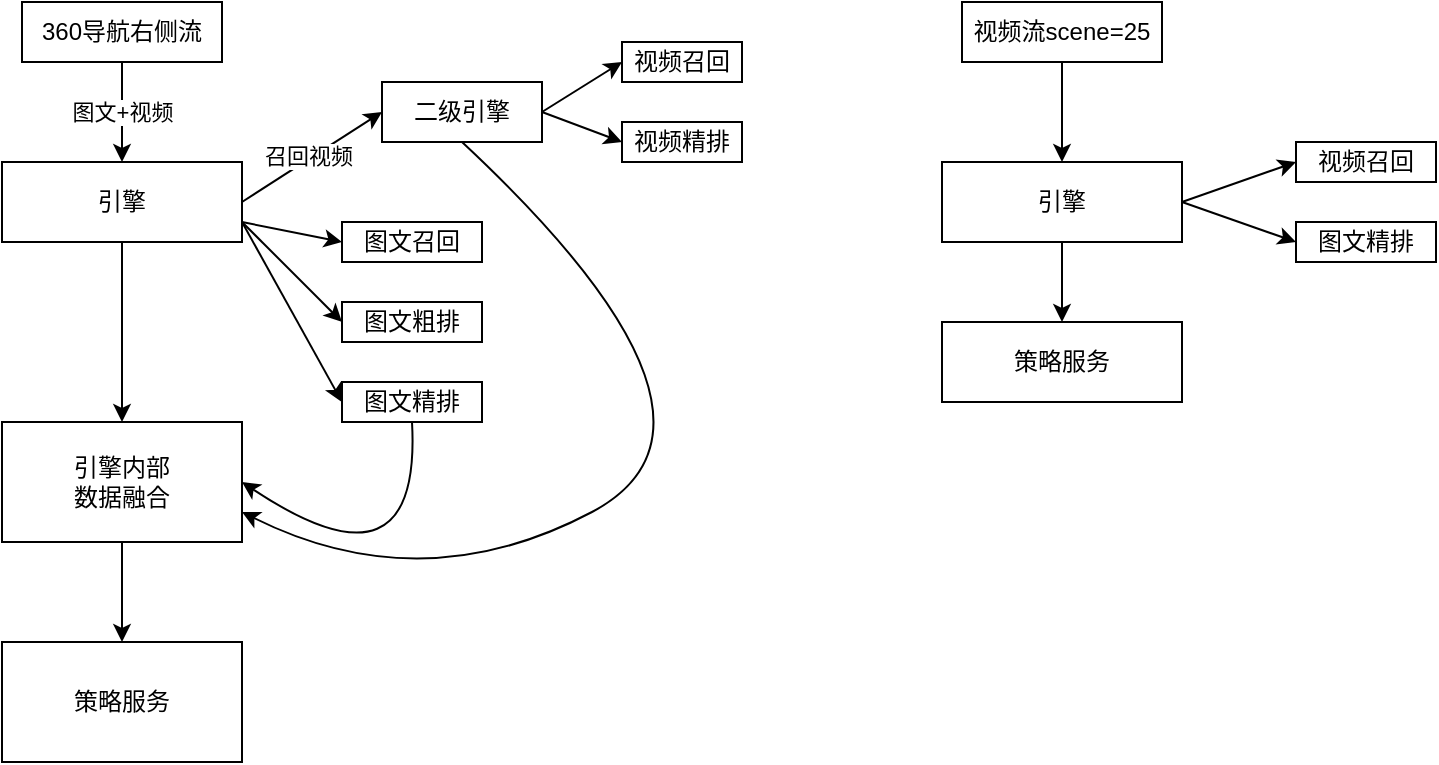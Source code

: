 <mxfile version="13.8.0" type="github">
  <diagram id="SQ1Hr3vqUpdMy5etmE_r" name="Page-1">
    <mxGraphModel dx="1135" dy="814" grid="1" gridSize="10" guides="1" tooltips="1" connect="1" arrows="1" fold="1" page="1" pageScale="1" pageWidth="827" pageHeight="1169" math="0" shadow="0">
      <root>
        <mxCell id="0" />
        <mxCell id="1" parent="0" />
        <mxCell id="fcw0E19ycwfvZkGCP6LW-5" value="图文+视频" style="edgeStyle=orthogonalEdgeStyle;rounded=0;orthogonalLoop=1;jettySize=auto;html=1;exitX=0.5;exitY=1;exitDx=0;exitDy=0;" parent="1" source="fcw0E19ycwfvZkGCP6LW-1" target="fcw0E19ycwfvZkGCP6LW-2" edge="1">
          <mxGeometry relative="1" as="geometry" />
        </mxCell>
        <mxCell id="fcw0E19ycwfvZkGCP6LW-1" value="360导航右侧流" style="rounded=0;whiteSpace=wrap;html=1;" parent="1" vertex="1">
          <mxGeometry x="190" y="90" width="100" height="30" as="geometry" />
        </mxCell>
        <mxCell id="fcw0E19ycwfvZkGCP6LW-22" style="edgeStyle=orthogonalEdgeStyle;rounded=0;orthogonalLoop=1;jettySize=auto;html=1;exitX=0.5;exitY=1;exitDx=0;exitDy=0;entryX=0.5;entryY=0;entryDx=0;entryDy=0;" parent="1" source="fcw0E19ycwfvZkGCP6LW-2" target="fcw0E19ycwfvZkGCP6LW-19" edge="1">
          <mxGeometry relative="1" as="geometry" />
        </mxCell>
        <mxCell id="fcw0E19ycwfvZkGCP6LW-2" value="引擎" style="rounded=0;whiteSpace=wrap;html=1;" parent="1" vertex="1">
          <mxGeometry x="180" y="170" width="120" height="40" as="geometry" />
        </mxCell>
        <mxCell id="fcw0E19ycwfvZkGCP6LW-3" value="二级引擎" style="rounded=0;whiteSpace=wrap;html=1;" parent="1" vertex="1">
          <mxGeometry x="370" y="130" width="80" height="30" as="geometry" />
        </mxCell>
        <mxCell id="fcw0E19ycwfvZkGCP6LW-6" value="" style="endArrow=classic;html=1;exitX=1;exitY=0.5;exitDx=0;exitDy=0;entryX=0;entryY=0.5;entryDx=0;entryDy=0;" parent="1" source="fcw0E19ycwfvZkGCP6LW-2" target="fcw0E19ycwfvZkGCP6LW-3" edge="1">
          <mxGeometry width="50" height="50" relative="1" as="geometry">
            <mxPoint x="390" y="440" as="sourcePoint" />
            <mxPoint x="440" y="390" as="targetPoint" />
          </mxGeometry>
        </mxCell>
        <mxCell id="fcw0E19ycwfvZkGCP6LW-7" value="召回视频" style="edgeLabel;html=1;align=center;verticalAlign=middle;resizable=0;points=[];" parent="fcw0E19ycwfvZkGCP6LW-6" vertex="1" connectable="0">
          <mxGeometry x="-0.021" y="2" relative="1" as="geometry">
            <mxPoint as="offset" />
          </mxGeometry>
        </mxCell>
        <mxCell id="fcw0E19ycwfvZkGCP6LW-8" value="视频召回" style="rounded=0;whiteSpace=wrap;html=1;" parent="1" vertex="1">
          <mxGeometry x="490" y="110" width="60" height="20" as="geometry" />
        </mxCell>
        <mxCell id="fcw0E19ycwfvZkGCP6LW-9" value="视频精排" style="rounded=0;whiteSpace=wrap;html=1;" parent="1" vertex="1">
          <mxGeometry x="490" y="150" width="60" height="20" as="geometry" />
        </mxCell>
        <mxCell id="fcw0E19ycwfvZkGCP6LW-10" value="" style="endArrow=classic;html=1;exitX=1;exitY=0.5;exitDx=0;exitDy=0;entryX=0;entryY=0.5;entryDx=0;entryDy=0;" parent="1" source="fcw0E19ycwfvZkGCP6LW-3" target="fcw0E19ycwfvZkGCP6LW-8" edge="1">
          <mxGeometry width="50" height="50" relative="1" as="geometry">
            <mxPoint x="430" y="230" as="sourcePoint" />
            <mxPoint x="440" y="390" as="targetPoint" />
          </mxGeometry>
        </mxCell>
        <mxCell id="fcw0E19ycwfvZkGCP6LW-11" value="" style="endArrow=classic;html=1;exitX=1;exitY=0.5;exitDx=0;exitDy=0;entryX=0;entryY=0.5;entryDx=0;entryDy=0;" parent="1" source="fcw0E19ycwfvZkGCP6LW-3" target="fcw0E19ycwfvZkGCP6LW-9" edge="1">
          <mxGeometry width="50" height="50" relative="1" as="geometry">
            <mxPoint x="390" y="440" as="sourcePoint" />
            <mxPoint x="440" y="390" as="targetPoint" />
          </mxGeometry>
        </mxCell>
        <mxCell id="fcw0E19ycwfvZkGCP6LW-12" value="图文召回" style="rounded=0;whiteSpace=wrap;html=1;" parent="1" vertex="1">
          <mxGeometry x="350" y="200" width="70" height="20" as="geometry" />
        </mxCell>
        <mxCell id="fcw0E19ycwfvZkGCP6LW-13" value="图文粗排" style="rounded=0;whiteSpace=wrap;html=1;" parent="1" vertex="1">
          <mxGeometry x="350" y="240" width="70" height="20" as="geometry" />
        </mxCell>
        <mxCell id="fcw0E19ycwfvZkGCP6LW-14" value="图文精排" style="rounded=0;whiteSpace=wrap;html=1;" parent="1" vertex="1">
          <mxGeometry x="350" y="280" width="70" height="20" as="geometry" />
        </mxCell>
        <mxCell id="fcw0E19ycwfvZkGCP6LW-15" value="" style="endArrow=classic;html=1;exitX=1;exitY=0.75;exitDx=0;exitDy=0;entryX=0;entryY=0.5;entryDx=0;entryDy=0;" parent="1" source="fcw0E19ycwfvZkGCP6LW-2" target="fcw0E19ycwfvZkGCP6LW-13" edge="1">
          <mxGeometry width="50" height="50" relative="1" as="geometry">
            <mxPoint x="390" y="440" as="sourcePoint" />
            <mxPoint x="440" y="390" as="targetPoint" />
          </mxGeometry>
        </mxCell>
        <mxCell id="fcw0E19ycwfvZkGCP6LW-17" value="" style="endArrow=classic;html=1;exitX=1;exitY=0.75;exitDx=0;exitDy=0;entryX=0;entryY=0.5;entryDx=0;entryDy=0;" parent="1" source="fcw0E19ycwfvZkGCP6LW-2" target="fcw0E19ycwfvZkGCP6LW-14" edge="1">
          <mxGeometry width="50" height="50" relative="1" as="geometry">
            <mxPoint x="400" y="450" as="sourcePoint" />
            <mxPoint x="450" y="400" as="targetPoint" />
          </mxGeometry>
        </mxCell>
        <mxCell id="fcw0E19ycwfvZkGCP6LW-18" value="" style="endArrow=classic;html=1;exitX=1;exitY=0.75;exitDx=0;exitDy=0;entryX=0;entryY=0.5;entryDx=0;entryDy=0;" parent="1" source="fcw0E19ycwfvZkGCP6LW-2" target="fcw0E19ycwfvZkGCP6LW-12" edge="1">
          <mxGeometry width="50" height="50" relative="1" as="geometry">
            <mxPoint x="410" y="460" as="sourcePoint" />
            <mxPoint x="460" y="410" as="targetPoint" />
          </mxGeometry>
        </mxCell>
        <mxCell id="fcw0E19ycwfvZkGCP6LW-24" style="edgeStyle=orthogonalEdgeStyle;rounded=0;orthogonalLoop=1;jettySize=auto;html=1;exitX=0.5;exitY=1;exitDx=0;exitDy=0;entryX=0.5;entryY=0;entryDx=0;entryDy=0;" parent="1" source="fcw0E19ycwfvZkGCP6LW-19" target="fcw0E19ycwfvZkGCP6LW-23" edge="1">
          <mxGeometry relative="1" as="geometry" />
        </mxCell>
        <mxCell id="fcw0E19ycwfvZkGCP6LW-19" value="引擎内部&lt;br&gt;数据融合" style="rounded=0;whiteSpace=wrap;html=1;" parent="1" vertex="1">
          <mxGeometry x="180" y="300" width="120" height="60" as="geometry" />
        </mxCell>
        <mxCell id="fcw0E19ycwfvZkGCP6LW-20" value="" style="curved=1;endArrow=classic;html=1;exitX=0.5;exitY=1;exitDx=0;exitDy=0;entryX=1;entryY=0.5;entryDx=0;entryDy=0;" parent="1" source="fcw0E19ycwfvZkGCP6LW-14" target="fcw0E19ycwfvZkGCP6LW-19" edge="1">
          <mxGeometry width="50" height="50" relative="1" as="geometry">
            <mxPoint x="390" y="440" as="sourcePoint" />
            <mxPoint x="440" y="390" as="targetPoint" />
            <Array as="points">
              <mxPoint x="390" y="390" />
            </Array>
          </mxGeometry>
        </mxCell>
        <mxCell id="fcw0E19ycwfvZkGCP6LW-21" value="" style="curved=1;endArrow=classic;html=1;exitX=0.5;exitY=1;exitDx=0;exitDy=0;entryX=1;entryY=0.75;entryDx=0;entryDy=0;" parent="1" source="fcw0E19ycwfvZkGCP6LW-3" target="fcw0E19ycwfvZkGCP6LW-19" edge="1">
          <mxGeometry width="50" height="50" relative="1" as="geometry">
            <mxPoint x="390" y="440" as="sourcePoint" />
            <mxPoint x="440" y="390" as="targetPoint" />
            <Array as="points">
              <mxPoint x="560" y="300" />
              <mxPoint x="390" y="390" />
            </Array>
          </mxGeometry>
        </mxCell>
        <mxCell id="fcw0E19ycwfvZkGCP6LW-23" value="策略服务" style="rounded=0;whiteSpace=wrap;html=1;" parent="1" vertex="1">
          <mxGeometry x="180" y="410" width="120" height="60" as="geometry" />
        </mxCell>
        <mxCell id="fcw0E19ycwfvZkGCP6LW-25" value="" style="edgeStyle=orthogonalEdgeStyle;rounded=0;orthogonalLoop=1;jettySize=auto;html=1;exitX=0.5;exitY=1;exitDx=0;exitDy=0;" parent="1" source="fcw0E19ycwfvZkGCP6LW-26" target="fcw0E19ycwfvZkGCP6LW-28" edge="1">
          <mxGeometry relative="1" as="geometry" />
        </mxCell>
        <mxCell id="fcw0E19ycwfvZkGCP6LW-26" value="视频流scene=25" style="rounded=0;whiteSpace=wrap;html=1;" parent="1" vertex="1">
          <mxGeometry x="660" y="90" width="100" height="30" as="geometry" />
        </mxCell>
        <mxCell id="fcw0E19ycwfvZkGCP6LW-28" value="引擎" style="rounded=0;whiteSpace=wrap;html=1;" parent="1" vertex="1">
          <mxGeometry x="650" y="170" width="120" height="40" as="geometry" />
        </mxCell>
        <mxCell id="fcw0E19ycwfvZkGCP6LW-36" value="视频召回" style="rounded=0;whiteSpace=wrap;html=1;" parent="1" vertex="1">
          <mxGeometry x="827" y="160" width="70" height="20" as="geometry" />
        </mxCell>
        <mxCell id="fcw0E19ycwfvZkGCP6LW-38" value="图文精排" style="rounded=0;whiteSpace=wrap;html=1;" parent="1" vertex="1">
          <mxGeometry x="827" y="200" width="70" height="20" as="geometry" />
        </mxCell>
        <mxCell id="fcw0E19ycwfvZkGCP6LW-40" value="" style="endArrow=classic;html=1;entryX=0;entryY=0.5;entryDx=0;entryDy=0;" parent="1" target="fcw0E19ycwfvZkGCP6LW-38" edge="1">
          <mxGeometry width="50" height="50" relative="1" as="geometry">
            <mxPoint x="770" y="190" as="sourcePoint" />
            <mxPoint x="920" y="400" as="targetPoint" />
          </mxGeometry>
        </mxCell>
        <mxCell id="fcw0E19ycwfvZkGCP6LW-41" value="" style="endArrow=classic;html=1;exitX=1;exitY=0.5;exitDx=0;exitDy=0;entryX=0;entryY=0.5;entryDx=0;entryDy=0;" parent="1" source="fcw0E19ycwfvZkGCP6LW-28" target="fcw0E19ycwfvZkGCP6LW-36" edge="1">
          <mxGeometry width="50" height="50" relative="1" as="geometry">
            <mxPoint x="880" y="460" as="sourcePoint" />
            <mxPoint x="930" y="410" as="targetPoint" />
          </mxGeometry>
        </mxCell>
        <mxCell id="fcw0E19ycwfvZkGCP6LW-42" style="edgeStyle=orthogonalEdgeStyle;rounded=0;orthogonalLoop=1;jettySize=auto;html=1;exitX=0.5;exitY=1;exitDx=0;exitDy=0;entryX=0.5;entryY=0;entryDx=0;entryDy=0;" parent="1" source="fcw0E19ycwfvZkGCP6LW-28" target="fcw0E19ycwfvZkGCP6LW-46" edge="1">
          <mxGeometry relative="1" as="geometry">
            <mxPoint x="710" y="360" as="sourcePoint" />
          </mxGeometry>
        </mxCell>
        <mxCell id="fcw0E19ycwfvZkGCP6LW-46" value="策略服务" style="rounded=0;whiteSpace=wrap;html=1;" parent="1" vertex="1">
          <mxGeometry x="650" y="250" width="120" height="40" as="geometry" />
        </mxCell>
      </root>
    </mxGraphModel>
  </diagram>
</mxfile>
